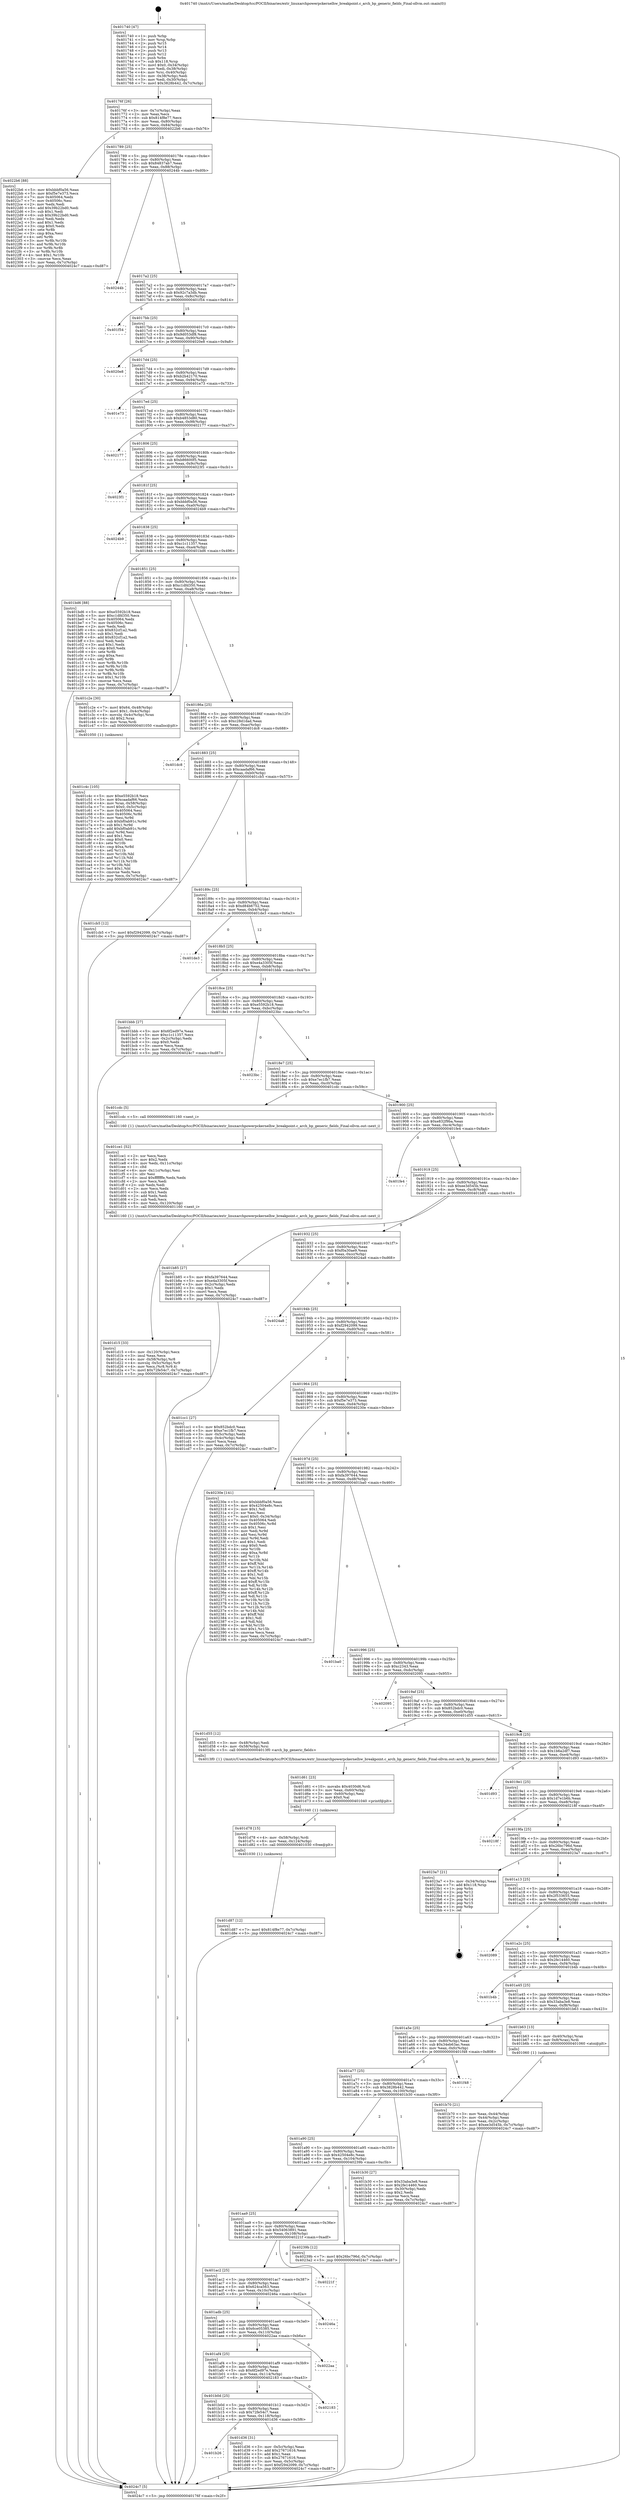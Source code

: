 digraph "0x401740" {
  label = "0x401740 (/mnt/c/Users/mathe/Desktop/tcc/POCII/binaries/extr_linuxarchpowerpckernelhw_breakpoint.c_arch_bp_generic_fields_Final-ollvm.out::main(0))"
  labelloc = "t"
  node[shape=record]

  Entry [label="",width=0.3,height=0.3,shape=circle,fillcolor=black,style=filled]
  "0x40176f" [label="{
     0x40176f [26]\l
     | [instrs]\l
     &nbsp;&nbsp;0x40176f \<+3\>: mov -0x7c(%rbp),%eax\l
     &nbsp;&nbsp;0x401772 \<+2\>: mov %eax,%ecx\l
     &nbsp;&nbsp;0x401774 \<+6\>: sub $0x814f8e77,%ecx\l
     &nbsp;&nbsp;0x40177a \<+3\>: mov %eax,-0x80(%rbp)\l
     &nbsp;&nbsp;0x40177d \<+6\>: mov %ecx,-0x84(%rbp)\l
     &nbsp;&nbsp;0x401783 \<+6\>: je 00000000004022b6 \<main+0xb76\>\l
  }"]
  "0x4022b6" [label="{
     0x4022b6 [88]\l
     | [instrs]\l
     &nbsp;&nbsp;0x4022b6 \<+5\>: mov $0xbbbf0a56,%eax\l
     &nbsp;&nbsp;0x4022bb \<+5\>: mov $0xf5e7e373,%ecx\l
     &nbsp;&nbsp;0x4022c0 \<+7\>: mov 0x405064,%edx\l
     &nbsp;&nbsp;0x4022c7 \<+7\>: mov 0x40506c,%esi\l
     &nbsp;&nbsp;0x4022ce \<+2\>: mov %edx,%edi\l
     &nbsp;&nbsp;0x4022d0 \<+6\>: add $0x39b22bd0,%edi\l
     &nbsp;&nbsp;0x4022d6 \<+3\>: sub $0x1,%edi\l
     &nbsp;&nbsp;0x4022d9 \<+6\>: sub $0x39b22bd0,%edi\l
     &nbsp;&nbsp;0x4022df \<+3\>: imul %edi,%edx\l
     &nbsp;&nbsp;0x4022e2 \<+3\>: and $0x1,%edx\l
     &nbsp;&nbsp;0x4022e5 \<+3\>: cmp $0x0,%edx\l
     &nbsp;&nbsp;0x4022e8 \<+4\>: sete %r8b\l
     &nbsp;&nbsp;0x4022ec \<+3\>: cmp $0xa,%esi\l
     &nbsp;&nbsp;0x4022ef \<+4\>: setl %r9b\l
     &nbsp;&nbsp;0x4022f3 \<+3\>: mov %r8b,%r10b\l
     &nbsp;&nbsp;0x4022f6 \<+3\>: and %r9b,%r10b\l
     &nbsp;&nbsp;0x4022f9 \<+3\>: xor %r9b,%r8b\l
     &nbsp;&nbsp;0x4022fc \<+3\>: or %r8b,%r10b\l
     &nbsp;&nbsp;0x4022ff \<+4\>: test $0x1,%r10b\l
     &nbsp;&nbsp;0x402303 \<+3\>: cmovne %ecx,%eax\l
     &nbsp;&nbsp;0x402306 \<+3\>: mov %eax,-0x7c(%rbp)\l
     &nbsp;&nbsp;0x402309 \<+5\>: jmp 00000000004024c7 \<main+0xd87\>\l
  }"]
  "0x401789" [label="{
     0x401789 [25]\l
     | [instrs]\l
     &nbsp;&nbsp;0x401789 \<+5\>: jmp 000000000040178e \<main+0x4e\>\l
     &nbsp;&nbsp;0x40178e \<+3\>: mov -0x80(%rbp),%eax\l
     &nbsp;&nbsp;0x401791 \<+5\>: sub $0x84837ab7,%eax\l
     &nbsp;&nbsp;0x401796 \<+6\>: mov %eax,-0x88(%rbp)\l
     &nbsp;&nbsp;0x40179c \<+6\>: je 000000000040244b \<main+0xd0b\>\l
  }"]
  Exit [label="",width=0.3,height=0.3,shape=circle,fillcolor=black,style=filled,peripheries=2]
  "0x40244b" [label="{
     0x40244b\l
  }", style=dashed]
  "0x4017a2" [label="{
     0x4017a2 [25]\l
     | [instrs]\l
     &nbsp;&nbsp;0x4017a2 \<+5\>: jmp 00000000004017a7 \<main+0x67\>\l
     &nbsp;&nbsp;0x4017a7 \<+3\>: mov -0x80(%rbp),%eax\l
     &nbsp;&nbsp;0x4017aa \<+5\>: sub $0x92c7a3db,%eax\l
     &nbsp;&nbsp;0x4017af \<+6\>: mov %eax,-0x8c(%rbp)\l
     &nbsp;&nbsp;0x4017b5 \<+6\>: je 0000000000401f54 \<main+0x814\>\l
  }"]
  "0x401d87" [label="{
     0x401d87 [12]\l
     | [instrs]\l
     &nbsp;&nbsp;0x401d87 \<+7\>: movl $0x814f8e77,-0x7c(%rbp)\l
     &nbsp;&nbsp;0x401d8e \<+5\>: jmp 00000000004024c7 \<main+0xd87\>\l
  }"]
  "0x401f54" [label="{
     0x401f54\l
  }", style=dashed]
  "0x4017bb" [label="{
     0x4017bb [25]\l
     | [instrs]\l
     &nbsp;&nbsp;0x4017bb \<+5\>: jmp 00000000004017c0 \<main+0x80\>\l
     &nbsp;&nbsp;0x4017c0 \<+3\>: mov -0x80(%rbp),%eax\l
     &nbsp;&nbsp;0x4017c3 \<+5\>: sub $0x9d053df8,%eax\l
     &nbsp;&nbsp;0x4017c8 \<+6\>: mov %eax,-0x90(%rbp)\l
     &nbsp;&nbsp;0x4017ce \<+6\>: je 00000000004020e8 \<main+0x9a8\>\l
  }"]
  "0x401d78" [label="{
     0x401d78 [15]\l
     | [instrs]\l
     &nbsp;&nbsp;0x401d78 \<+4\>: mov -0x58(%rbp),%rdi\l
     &nbsp;&nbsp;0x401d7c \<+6\>: mov %eax,-0x124(%rbp)\l
     &nbsp;&nbsp;0x401d82 \<+5\>: call 0000000000401030 \<free@plt\>\l
     | [calls]\l
     &nbsp;&nbsp;0x401030 \{1\} (unknown)\l
  }"]
  "0x4020e8" [label="{
     0x4020e8\l
  }", style=dashed]
  "0x4017d4" [label="{
     0x4017d4 [25]\l
     | [instrs]\l
     &nbsp;&nbsp;0x4017d4 \<+5\>: jmp 00000000004017d9 \<main+0x99\>\l
     &nbsp;&nbsp;0x4017d9 \<+3\>: mov -0x80(%rbp),%eax\l
     &nbsp;&nbsp;0x4017dc \<+5\>: sub $0xb2b42170,%eax\l
     &nbsp;&nbsp;0x4017e1 \<+6\>: mov %eax,-0x94(%rbp)\l
     &nbsp;&nbsp;0x4017e7 \<+6\>: je 0000000000401e73 \<main+0x733\>\l
  }"]
  "0x401d61" [label="{
     0x401d61 [23]\l
     | [instrs]\l
     &nbsp;&nbsp;0x401d61 \<+10\>: movabs $0x4030d6,%rdi\l
     &nbsp;&nbsp;0x401d6b \<+3\>: mov %eax,-0x60(%rbp)\l
     &nbsp;&nbsp;0x401d6e \<+3\>: mov -0x60(%rbp),%esi\l
     &nbsp;&nbsp;0x401d71 \<+2\>: mov $0x0,%al\l
     &nbsp;&nbsp;0x401d73 \<+5\>: call 0000000000401040 \<printf@plt\>\l
     | [calls]\l
     &nbsp;&nbsp;0x401040 \{1\} (unknown)\l
  }"]
  "0x401e73" [label="{
     0x401e73\l
  }", style=dashed]
  "0x4017ed" [label="{
     0x4017ed [25]\l
     | [instrs]\l
     &nbsp;&nbsp;0x4017ed \<+5\>: jmp 00000000004017f2 \<main+0xb2\>\l
     &nbsp;&nbsp;0x4017f2 \<+3\>: mov -0x80(%rbp),%eax\l
     &nbsp;&nbsp;0x4017f5 \<+5\>: sub $0xb4853d80,%eax\l
     &nbsp;&nbsp;0x4017fa \<+6\>: mov %eax,-0x98(%rbp)\l
     &nbsp;&nbsp;0x401800 \<+6\>: je 0000000000402177 \<main+0xa37\>\l
  }"]
  "0x401b26" [label="{
     0x401b26\l
  }", style=dashed]
  "0x402177" [label="{
     0x402177\l
  }", style=dashed]
  "0x401806" [label="{
     0x401806 [25]\l
     | [instrs]\l
     &nbsp;&nbsp;0x401806 \<+5\>: jmp 000000000040180b \<main+0xcb\>\l
     &nbsp;&nbsp;0x40180b \<+3\>: mov -0x80(%rbp),%eax\l
     &nbsp;&nbsp;0x40180e \<+5\>: sub $0xb86600f5,%eax\l
     &nbsp;&nbsp;0x401813 \<+6\>: mov %eax,-0x9c(%rbp)\l
     &nbsp;&nbsp;0x401819 \<+6\>: je 00000000004023f1 \<main+0xcb1\>\l
  }"]
  "0x401d36" [label="{
     0x401d36 [31]\l
     | [instrs]\l
     &nbsp;&nbsp;0x401d36 \<+3\>: mov -0x5c(%rbp),%eax\l
     &nbsp;&nbsp;0x401d39 \<+5\>: add $0x27671616,%eax\l
     &nbsp;&nbsp;0x401d3e \<+3\>: add $0x1,%eax\l
     &nbsp;&nbsp;0x401d41 \<+5\>: sub $0x27671616,%eax\l
     &nbsp;&nbsp;0x401d46 \<+3\>: mov %eax,-0x5c(%rbp)\l
     &nbsp;&nbsp;0x401d49 \<+7\>: movl $0xf2942099,-0x7c(%rbp)\l
     &nbsp;&nbsp;0x401d50 \<+5\>: jmp 00000000004024c7 \<main+0xd87\>\l
  }"]
  "0x4023f1" [label="{
     0x4023f1\l
  }", style=dashed]
  "0x40181f" [label="{
     0x40181f [25]\l
     | [instrs]\l
     &nbsp;&nbsp;0x40181f \<+5\>: jmp 0000000000401824 \<main+0xe4\>\l
     &nbsp;&nbsp;0x401824 \<+3\>: mov -0x80(%rbp),%eax\l
     &nbsp;&nbsp;0x401827 \<+5\>: sub $0xbbbf0a56,%eax\l
     &nbsp;&nbsp;0x40182c \<+6\>: mov %eax,-0xa0(%rbp)\l
     &nbsp;&nbsp;0x401832 \<+6\>: je 00000000004024b9 \<main+0xd79\>\l
  }"]
  "0x401b0d" [label="{
     0x401b0d [25]\l
     | [instrs]\l
     &nbsp;&nbsp;0x401b0d \<+5\>: jmp 0000000000401b12 \<main+0x3d2\>\l
     &nbsp;&nbsp;0x401b12 \<+3\>: mov -0x80(%rbp),%eax\l
     &nbsp;&nbsp;0x401b15 \<+5\>: sub $0x72fe54c7,%eax\l
     &nbsp;&nbsp;0x401b1a \<+6\>: mov %eax,-0x118(%rbp)\l
     &nbsp;&nbsp;0x401b20 \<+6\>: je 0000000000401d36 \<main+0x5f6\>\l
  }"]
  "0x4024b9" [label="{
     0x4024b9\l
  }", style=dashed]
  "0x401838" [label="{
     0x401838 [25]\l
     | [instrs]\l
     &nbsp;&nbsp;0x401838 \<+5\>: jmp 000000000040183d \<main+0xfd\>\l
     &nbsp;&nbsp;0x40183d \<+3\>: mov -0x80(%rbp),%eax\l
     &nbsp;&nbsp;0x401840 \<+5\>: sub $0xc1c11357,%eax\l
     &nbsp;&nbsp;0x401845 \<+6\>: mov %eax,-0xa4(%rbp)\l
     &nbsp;&nbsp;0x40184b \<+6\>: je 0000000000401bd6 \<main+0x496\>\l
  }"]
  "0x402183" [label="{
     0x402183\l
  }", style=dashed]
  "0x401bd6" [label="{
     0x401bd6 [88]\l
     | [instrs]\l
     &nbsp;&nbsp;0x401bd6 \<+5\>: mov $0xe5592b18,%eax\l
     &nbsp;&nbsp;0x401bdb \<+5\>: mov $0xc1dfd350,%ecx\l
     &nbsp;&nbsp;0x401be0 \<+7\>: mov 0x405064,%edx\l
     &nbsp;&nbsp;0x401be7 \<+7\>: mov 0x40506c,%esi\l
     &nbsp;&nbsp;0x401bee \<+2\>: mov %edx,%edi\l
     &nbsp;&nbsp;0x401bf0 \<+6\>: sub $0x832cf1a2,%edi\l
     &nbsp;&nbsp;0x401bf6 \<+3\>: sub $0x1,%edi\l
     &nbsp;&nbsp;0x401bf9 \<+6\>: add $0x832cf1a2,%edi\l
     &nbsp;&nbsp;0x401bff \<+3\>: imul %edi,%edx\l
     &nbsp;&nbsp;0x401c02 \<+3\>: and $0x1,%edx\l
     &nbsp;&nbsp;0x401c05 \<+3\>: cmp $0x0,%edx\l
     &nbsp;&nbsp;0x401c08 \<+4\>: sete %r8b\l
     &nbsp;&nbsp;0x401c0c \<+3\>: cmp $0xa,%esi\l
     &nbsp;&nbsp;0x401c0f \<+4\>: setl %r9b\l
     &nbsp;&nbsp;0x401c13 \<+3\>: mov %r8b,%r10b\l
     &nbsp;&nbsp;0x401c16 \<+3\>: and %r9b,%r10b\l
     &nbsp;&nbsp;0x401c19 \<+3\>: xor %r9b,%r8b\l
     &nbsp;&nbsp;0x401c1c \<+3\>: or %r8b,%r10b\l
     &nbsp;&nbsp;0x401c1f \<+4\>: test $0x1,%r10b\l
     &nbsp;&nbsp;0x401c23 \<+3\>: cmovne %ecx,%eax\l
     &nbsp;&nbsp;0x401c26 \<+3\>: mov %eax,-0x7c(%rbp)\l
     &nbsp;&nbsp;0x401c29 \<+5\>: jmp 00000000004024c7 \<main+0xd87\>\l
  }"]
  "0x401851" [label="{
     0x401851 [25]\l
     | [instrs]\l
     &nbsp;&nbsp;0x401851 \<+5\>: jmp 0000000000401856 \<main+0x116\>\l
     &nbsp;&nbsp;0x401856 \<+3\>: mov -0x80(%rbp),%eax\l
     &nbsp;&nbsp;0x401859 \<+5\>: sub $0xc1dfd350,%eax\l
     &nbsp;&nbsp;0x40185e \<+6\>: mov %eax,-0xa8(%rbp)\l
     &nbsp;&nbsp;0x401864 \<+6\>: je 0000000000401c2e \<main+0x4ee\>\l
  }"]
  "0x401af4" [label="{
     0x401af4 [25]\l
     | [instrs]\l
     &nbsp;&nbsp;0x401af4 \<+5\>: jmp 0000000000401af9 \<main+0x3b9\>\l
     &nbsp;&nbsp;0x401af9 \<+3\>: mov -0x80(%rbp),%eax\l
     &nbsp;&nbsp;0x401afc \<+5\>: sub $0x6f2ed97e,%eax\l
     &nbsp;&nbsp;0x401b01 \<+6\>: mov %eax,-0x114(%rbp)\l
     &nbsp;&nbsp;0x401b07 \<+6\>: je 0000000000402183 \<main+0xa43\>\l
  }"]
  "0x401c2e" [label="{
     0x401c2e [30]\l
     | [instrs]\l
     &nbsp;&nbsp;0x401c2e \<+7\>: movl $0x64,-0x48(%rbp)\l
     &nbsp;&nbsp;0x401c35 \<+7\>: movl $0x1,-0x4c(%rbp)\l
     &nbsp;&nbsp;0x401c3c \<+4\>: movslq -0x4c(%rbp),%rax\l
     &nbsp;&nbsp;0x401c40 \<+4\>: shl $0x2,%rax\l
     &nbsp;&nbsp;0x401c44 \<+3\>: mov %rax,%rdi\l
     &nbsp;&nbsp;0x401c47 \<+5\>: call 0000000000401050 \<malloc@plt\>\l
     | [calls]\l
     &nbsp;&nbsp;0x401050 \{1\} (unknown)\l
  }"]
  "0x40186a" [label="{
     0x40186a [25]\l
     | [instrs]\l
     &nbsp;&nbsp;0x40186a \<+5\>: jmp 000000000040186f \<main+0x12f\>\l
     &nbsp;&nbsp;0x40186f \<+3\>: mov -0x80(%rbp),%eax\l
     &nbsp;&nbsp;0x401872 \<+5\>: sub $0xc28d1dad,%eax\l
     &nbsp;&nbsp;0x401877 \<+6\>: mov %eax,-0xac(%rbp)\l
     &nbsp;&nbsp;0x40187d \<+6\>: je 0000000000401dc8 \<main+0x688\>\l
  }"]
  "0x4022aa" [label="{
     0x4022aa\l
  }", style=dashed]
  "0x401dc8" [label="{
     0x401dc8\l
  }", style=dashed]
  "0x401883" [label="{
     0x401883 [25]\l
     | [instrs]\l
     &nbsp;&nbsp;0x401883 \<+5\>: jmp 0000000000401888 \<main+0x148\>\l
     &nbsp;&nbsp;0x401888 \<+3\>: mov -0x80(%rbp),%eax\l
     &nbsp;&nbsp;0x40188b \<+5\>: sub $0xcaadaf66,%eax\l
     &nbsp;&nbsp;0x401890 \<+6\>: mov %eax,-0xb0(%rbp)\l
     &nbsp;&nbsp;0x401896 \<+6\>: je 0000000000401cb5 \<main+0x575\>\l
  }"]
  "0x401adb" [label="{
     0x401adb [25]\l
     | [instrs]\l
     &nbsp;&nbsp;0x401adb \<+5\>: jmp 0000000000401ae0 \<main+0x3a0\>\l
     &nbsp;&nbsp;0x401ae0 \<+3\>: mov -0x80(%rbp),%eax\l
     &nbsp;&nbsp;0x401ae3 \<+5\>: sub $0x6ce05385,%eax\l
     &nbsp;&nbsp;0x401ae8 \<+6\>: mov %eax,-0x110(%rbp)\l
     &nbsp;&nbsp;0x401aee \<+6\>: je 00000000004022aa \<main+0xb6a\>\l
  }"]
  "0x401cb5" [label="{
     0x401cb5 [12]\l
     | [instrs]\l
     &nbsp;&nbsp;0x401cb5 \<+7\>: movl $0xf2942099,-0x7c(%rbp)\l
     &nbsp;&nbsp;0x401cbc \<+5\>: jmp 00000000004024c7 \<main+0xd87\>\l
  }"]
  "0x40189c" [label="{
     0x40189c [25]\l
     | [instrs]\l
     &nbsp;&nbsp;0x40189c \<+5\>: jmp 00000000004018a1 \<main+0x161\>\l
     &nbsp;&nbsp;0x4018a1 \<+3\>: mov -0x80(%rbp),%eax\l
     &nbsp;&nbsp;0x4018a4 \<+5\>: sub $0xd84b6752,%eax\l
     &nbsp;&nbsp;0x4018a9 \<+6\>: mov %eax,-0xb4(%rbp)\l
     &nbsp;&nbsp;0x4018af \<+6\>: je 0000000000401de3 \<main+0x6a3\>\l
  }"]
  "0x40246a" [label="{
     0x40246a\l
  }", style=dashed]
  "0x401de3" [label="{
     0x401de3\l
  }", style=dashed]
  "0x4018b5" [label="{
     0x4018b5 [25]\l
     | [instrs]\l
     &nbsp;&nbsp;0x4018b5 \<+5\>: jmp 00000000004018ba \<main+0x17a\>\l
     &nbsp;&nbsp;0x4018ba \<+3\>: mov -0x80(%rbp),%eax\l
     &nbsp;&nbsp;0x4018bd \<+5\>: sub $0xe4a3305f,%eax\l
     &nbsp;&nbsp;0x4018c2 \<+6\>: mov %eax,-0xb8(%rbp)\l
     &nbsp;&nbsp;0x4018c8 \<+6\>: je 0000000000401bbb \<main+0x47b\>\l
  }"]
  "0x401ac2" [label="{
     0x401ac2 [25]\l
     | [instrs]\l
     &nbsp;&nbsp;0x401ac2 \<+5\>: jmp 0000000000401ac7 \<main+0x387\>\l
     &nbsp;&nbsp;0x401ac7 \<+3\>: mov -0x80(%rbp),%eax\l
     &nbsp;&nbsp;0x401aca \<+5\>: sub $0x624ca563,%eax\l
     &nbsp;&nbsp;0x401acf \<+6\>: mov %eax,-0x10c(%rbp)\l
     &nbsp;&nbsp;0x401ad5 \<+6\>: je 000000000040246a \<main+0xd2a\>\l
  }"]
  "0x401bbb" [label="{
     0x401bbb [27]\l
     | [instrs]\l
     &nbsp;&nbsp;0x401bbb \<+5\>: mov $0x6f2ed97e,%eax\l
     &nbsp;&nbsp;0x401bc0 \<+5\>: mov $0xc1c11357,%ecx\l
     &nbsp;&nbsp;0x401bc5 \<+3\>: mov -0x2c(%rbp),%edx\l
     &nbsp;&nbsp;0x401bc8 \<+3\>: cmp $0x0,%edx\l
     &nbsp;&nbsp;0x401bcb \<+3\>: cmove %ecx,%eax\l
     &nbsp;&nbsp;0x401bce \<+3\>: mov %eax,-0x7c(%rbp)\l
     &nbsp;&nbsp;0x401bd1 \<+5\>: jmp 00000000004024c7 \<main+0xd87\>\l
  }"]
  "0x4018ce" [label="{
     0x4018ce [25]\l
     | [instrs]\l
     &nbsp;&nbsp;0x4018ce \<+5\>: jmp 00000000004018d3 \<main+0x193\>\l
     &nbsp;&nbsp;0x4018d3 \<+3\>: mov -0x80(%rbp),%eax\l
     &nbsp;&nbsp;0x4018d6 \<+5\>: sub $0xe5592b18,%eax\l
     &nbsp;&nbsp;0x4018db \<+6\>: mov %eax,-0xbc(%rbp)\l
     &nbsp;&nbsp;0x4018e1 \<+6\>: je 00000000004023bc \<main+0xc7c\>\l
  }"]
  "0x40221f" [label="{
     0x40221f\l
  }", style=dashed]
  "0x4023bc" [label="{
     0x4023bc\l
  }", style=dashed]
  "0x4018e7" [label="{
     0x4018e7 [25]\l
     | [instrs]\l
     &nbsp;&nbsp;0x4018e7 \<+5\>: jmp 00000000004018ec \<main+0x1ac\>\l
     &nbsp;&nbsp;0x4018ec \<+3\>: mov -0x80(%rbp),%eax\l
     &nbsp;&nbsp;0x4018ef \<+5\>: sub $0xe7ec1fb7,%eax\l
     &nbsp;&nbsp;0x4018f4 \<+6\>: mov %eax,-0xc0(%rbp)\l
     &nbsp;&nbsp;0x4018fa \<+6\>: je 0000000000401cdc \<main+0x59c\>\l
  }"]
  "0x401aa9" [label="{
     0x401aa9 [25]\l
     | [instrs]\l
     &nbsp;&nbsp;0x401aa9 \<+5\>: jmp 0000000000401aae \<main+0x36e\>\l
     &nbsp;&nbsp;0x401aae \<+3\>: mov -0x80(%rbp),%eax\l
     &nbsp;&nbsp;0x401ab1 \<+5\>: sub $0x54063891,%eax\l
     &nbsp;&nbsp;0x401ab6 \<+6\>: mov %eax,-0x108(%rbp)\l
     &nbsp;&nbsp;0x401abc \<+6\>: je 000000000040221f \<main+0xadf\>\l
  }"]
  "0x401cdc" [label="{
     0x401cdc [5]\l
     | [instrs]\l
     &nbsp;&nbsp;0x401cdc \<+5\>: call 0000000000401160 \<next_i\>\l
     | [calls]\l
     &nbsp;&nbsp;0x401160 \{1\} (/mnt/c/Users/mathe/Desktop/tcc/POCII/binaries/extr_linuxarchpowerpckernelhw_breakpoint.c_arch_bp_generic_fields_Final-ollvm.out::next_i)\l
  }"]
  "0x401900" [label="{
     0x401900 [25]\l
     | [instrs]\l
     &nbsp;&nbsp;0x401900 \<+5\>: jmp 0000000000401905 \<main+0x1c5\>\l
     &nbsp;&nbsp;0x401905 \<+3\>: mov -0x80(%rbp),%eax\l
     &nbsp;&nbsp;0x401908 \<+5\>: sub $0xe832f9ba,%eax\l
     &nbsp;&nbsp;0x40190d \<+6\>: mov %eax,-0xc4(%rbp)\l
     &nbsp;&nbsp;0x401913 \<+6\>: je 0000000000401fe4 \<main+0x8a4\>\l
  }"]
  "0x40239b" [label="{
     0x40239b [12]\l
     | [instrs]\l
     &nbsp;&nbsp;0x40239b \<+7\>: movl $0x26bc796d,-0x7c(%rbp)\l
     &nbsp;&nbsp;0x4023a2 \<+5\>: jmp 00000000004024c7 \<main+0xd87\>\l
  }"]
  "0x401fe4" [label="{
     0x401fe4\l
  }", style=dashed]
  "0x401919" [label="{
     0x401919 [25]\l
     | [instrs]\l
     &nbsp;&nbsp;0x401919 \<+5\>: jmp 000000000040191e \<main+0x1de\>\l
     &nbsp;&nbsp;0x40191e \<+3\>: mov -0x80(%rbp),%eax\l
     &nbsp;&nbsp;0x401921 \<+5\>: sub $0xee3d545b,%eax\l
     &nbsp;&nbsp;0x401926 \<+6\>: mov %eax,-0xc8(%rbp)\l
     &nbsp;&nbsp;0x40192c \<+6\>: je 0000000000401b85 \<main+0x445\>\l
  }"]
  "0x401d15" [label="{
     0x401d15 [33]\l
     | [instrs]\l
     &nbsp;&nbsp;0x401d15 \<+6\>: mov -0x120(%rbp),%ecx\l
     &nbsp;&nbsp;0x401d1b \<+3\>: imul %eax,%ecx\l
     &nbsp;&nbsp;0x401d1e \<+4\>: mov -0x58(%rbp),%r8\l
     &nbsp;&nbsp;0x401d22 \<+4\>: movslq -0x5c(%rbp),%r9\l
     &nbsp;&nbsp;0x401d26 \<+4\>: mov %ecx,(%r8,%r9,4)\l
     &nbsp;&nbsp;0x401d2a \<+7\>: movl $0x72fe54c7,-0x7c(%rbp)\l
     &nbsp;&nbsp;0x401d31 \<+5\>: jmp 00000000004024c7 \<main+0xd87\>\l
  }"]
  "0x401b85" [label="{
     0x401b85 [27]\l
     | [instrs]\l
     &nbsp;&nbsp;0x401b85 \<+5\>: mov $0xfa397644,%eax\l
     &nbsp;&nbsp;0x401b8a \<+5\>: mov $0xe4a3305f,%ecx\l
     &nbsp;&nbsp;0x401b8f \<+3\>: mov -0x2c(%rbp),%edx\l
     &nbsp;&nbsp;0x401b92 \<+3\>: cmp $0x1,%edx\l
     &nbsp;&nbsp;0x401b95 \<+3\>: cmovl %ecx,%eax\l
     &nbsp;&nbsp;0x401b98 \<+3\>: mov %eax,-0x7c(%rbp)\l
     &nbsp;&nbsp;0x401b9b \<+5\>: jmp 00000000004024c7 \<main+0xd87\>\l
  }"]
  "0x401932" [label="{
     0x401932 [25]\l
     | [instrs]\l
     &nbsp;&nbsp;0x401932 \<+5\>: jmp 0000000000401937 \<main+0x1f7\>\l
     &nbsp;&nbsp;0x401937 \<+3\>: mov -0x80(%rbp),%eax\l
     &nbsp;&nbsp;0x40193a \<+5\>: sub $0xf0a30ae9,%eax\l
     &nbsp;&nbsp;0x40193f \<+6\>: mov %eax,-0xcc(%rbp)\l
     &nbsp;&nbsp;0x401945 \<+6\>: je 00000000004024a8 \<main+0xd68\>\l
  }"]
  "0x401ce1" [label="{
     0x401ce1 [52]\l
     | [instrs]\l
     &nbsp;&nbsp;0x401ce1 \<+2\>: xor %ecx,%ecx\l
     &nbsp;&nbsp;0x401ce3 \<+5\>: mov $0x2,%edx\l
     &nbsp;&nbsp;0x401ce8 \<+6\>: mov %edx,-0x11c(%rbp)\l
     &nbsp;&nbsp;0x401cee \<+1\>: cltd\l
     &nbsp;&nbsp;0x401cef \<+6\>: mov -0x11c(%rbp),%esi\l
     &nbsp;&nbsp;0x401cf5 \<+2\>: idiv %esi\l
     &nbsp;&nbsp;0x401cf7 \<+6\>: imul $0xfffffffe,%edx,%edx\l
     &nbsp;&nbsp;0x401cfd \<+2\>: mov %ecx,%edi\l
     &nbsp;&nbsp;0x401cff \<+2\>: sub %edx,%edi\l
     &nbsp;&nbsp;0x401d01 \<+2\>: mov %ecx,%edx\l
     &nbsp;&nbsp;0x401d03 \<+3\>: sub $0x1,%edx\l
     &nbsp;&nbsp;0x401d06 \<+2\>: add %edx,%edi\l
     &nbsp;&nbsp;0x401d08 \<+2\>: sub %edi,%ecx\l
     &nbsp;&nbsp;0x401d0a \<+6\>: mov %ecx,-0x120(%rbp)\l
     &nbsp;&nbsp;0x401d10 \<+5\>: call 0000000000401160 \<next_i\>\l
     | [calls]\l
     &nbsp;&nbsp;0x401160 \{1\} (/mnt/c/Users/mathe/Desktop/tcc/POCII/binaries/extr_linuxarchpowerpckernelhw_breakpoint.c_arch_bp_generic_fields_Final-ollvm.out::next_i)\l
  }"]
  "0x4024a8" [label="{
     0x4024a8\l
  }", style=dashed]
  "0x40194b" [label="{
     0x40194b [25]\l
     | [instrs]\l
     &nbsp;&nbsp;0x40194b \<+5\>: jmp 0000000000401950 \<main+0x210\>\l
     &nbsp;&nbsp;0x401950 \<+3\>: mov -0x80(%rbp),%eax\l
     &nbsp;&nbsp;0x401953 \<+5\>: sub $0xf2942099,%eax\l
     &nbsp;&nbsp;0x401958 \<+6\>: mov %eax,-0xd0(%rbp)\l
     &nbsp;&nbsp;0x40195e \<+6\>: je 0000000000401cc1 \<main+0x581\>\l
  }"]
  "0x401c4c" [label="{
     0x401c4c [105]\l
     | [instrs]\l
     &nbsp;&nbsp;0x401c4c \<+5\>: mov $0xe5592b18,%ecx\l
     &nbsp;&nbsp;0x401c51 \<+5\>: mov $0xcaadaf66,%edx\l
     &nbsp;&nbsp;0x401c56 \<+4\>: mov %rax,-0x58(%rbp)\l
     &nbsp;&nbsp;0x401c5a \<+7\>: movl $0x0,-0x5c(%rbp)\l
     &nbsp;&nbsp;0x401c61 \<+7\>: mov 0x405064,%esi\l
     &nbsp;&nbsp;0x401c68 \<+8\>: mov 0x40506c,%r8d\l
     &nbsp;&nbsp;0x401c70 \<+3\>: mov %esi,%r9d\l
     &nbsp;&nbsp;0x401c73 \<+7\>: sub $0xbf0ab91c,%r9d\l
     &nbsp;&nbsp;0x401c7a \<+4\>: sub $0x1,%r9d\l
     &nbsp;&nbsp;0x401c7e \<+7\>: add $0xbf0ab91c,%r9d\l
     &nbsp;&nbsp;0x401c85 \<+4\>: imul %r9d,%esi\l
     &nbsp;&nbsp;0x401c89 \<+3\>: and $0x1,%esi\l
     &nbsp;&nbsp;0x401c8c \<+3\>: cmp $0x0,%esi\l
     &nbsp;&nbsp;0x401c8f \<+4\>: sete %r10b\l
     &nbsp;&nbsp;0x401c93 \<+4\>: cmp $0xa,%r8d\l
     &nbsp;&nbsp;0x401c97 \<+4\>: setl %r11b\l
     &nbsp;&nbsp;0x401c9b \<+3\>: mov %r10b,%bl\l
     &nbsp;&nbsp;0x401c9e \<+3\>: and %r11b,%bl\l
     &nbsp;&nbsp;0x401ca1 \<+3\>: xor %r11b,%r10b\l
     &nbsp;&nbsp;0x401ca4 \<+3\>: or %r10b,%bl\l
     &nbsp;&nbsp;0x401ca7 \<+3\>: test $0x1,%bl\l
     &nbsp;&nbsp;0x401caa \<+3\>: cmovne %edx,%ecx\l
     &nbsp;&nbsp;0x401cad \<+3\>: mov %ecx,-0x7c(%rbp)\l
     &nbsp;&nbsp;0x401cb0 \<+5\>: jmp 00000000004024c7 \<main+0xd87\>\l
  }"]
  "0x401cc1" [label="{
     0x401cc1 [27]\l
     | [instrs]\l
     &nbsp;&nbsp;0x401cc1 \<+5\>: mov $0x852bdc0,%eax\l
     &nbsp;&nbsp;0x401cc6 \<+5\>: mov $0xe7ec1fb7,%ecx\l
     &nbsp;&nbsp;0x401ccb \<+3\>: mov -0x5c(%rbp),%edx\l
     &nbsp;&nbsp;0x401cce \<+3\>: cmp -0x4c(%rbp),%edx\l
     &nbsp;&nbsp;0x401cd1 \<+3\>: cmovl %ecx,%eax\l
     &nbsp;&nbsp;0x401cd4 \<+3\>: mov %eax,-0x7c(%rbp)\l
     &nbsp;&nbsp;0x401cd7 \<+5\>: jmp 00000000004024c7 \<main+0xd87\>\l
  }"]
  "0x401964" [label="{
     0x401964 [25]\l
     | [instrs]\l
     &nbsp;&nbsp;0x401964 \<+5\>: jmp 0000000000401969 \<main+0x229\>\l
     &nbsp;&nbsp;0x401969 \<+3\>: mov -0x80(%rbp),%eax\l
     &nbsp;&nbsp;0x40196c \<+5\>: sub $0xf5e7e373,%eax\l
     &nbsp;&nbsp;0x401971 \<+6\>: mov %eax,-0xd4(%rbp)\l
     &nbsp;&nbsp;0x401977 \<+6\>: je 000000000040230e \<main+0xbce\>\l
  }"]
  "0x401b70" [label="{
     0x401b70 [21]\l
     | [instrs]\l
     &nbsp;&nbsp;0x401b70 \<+3\>: mov %eax,-0x44(%rbp)\l
     &nbsp;&nbsp;0x401b73 \<+3\>: mov -0x44(%rbp),%eax\l
     &nbsp;&nbsp;0x401b76 \<+3\>: mov %eax,-0x2c(%rbp)\l
     &nbsp;&nbsp;0x401b79 \<+7\>: movl $0xee3d545b,-0x7c(%rbp)\l
     &nbsp;&nbsp;0x401b80 \<+5\>: jmp 00000000004024c7 \<main+0xd87\>\l
  }"]
  "0x40230e" [label="{
     0x40230e [141]\l
     | [instrs]\l
     &nbsp;&nbsp;0x40230e \<+5\>: mov $0xbbbf0a56,%eax\l
     &nbsp;&nbsp;0x402313 \<+5\>: mov $0x42504e8c,%ecx\l
     &nbsp;&nbsp;0x402318 \<+2\>: mov $0x1,%dl\l
     &nbsp;&nbsp;0x40231a \<+2\>: xor %esi,%esi\l
     &nbsp;&nbsp;0x40231c \<+7\>: movl $0x0,-0x34(%rbp)\l
     &nbsp;&nbsp;0x402323 \<+7\>: mov 0x405064,%edi\l
     &nbsp;&nbsp;0x40232a \<+8\>: mov 0x40506c,%r8d\l
     &nbsp;&nbsp;0x402332 \<+3\>: sub $0x1,%esi\l
     &nbsp;&nbsp;0x402335 \<+3\>: mov %edi,%r9d\l
     &nbsp;&nbsp;0x402338 \<+3\>: add %esi,%r9d\l
     &nbsp;&nbsp;0x40233b \<+4\>: imul %r9d,%edi\l
     &nbsp;&nbsp;0x40233f \<+3\>: and $0x1,%edi\l
     &nbsp;&nbsp;0x402342 \<+3\>: cmp $0x0,%edi\l
     &nbsp;&nbsp;0x402345 \<+4\>: sete %r10b\l
     &nbsp;&nbsp;0x402349 \<+4\>: cmp $0xa,%r8d\l
     &nbsp;&nbsp;0x40234d \<+4\>: setl %r11b\l
     &nbsp;&nbsp;0x402351 \<+3\>: mov %r10b,%bl\l
     &nbsp;&nbsp;0x402354 \<+3\>: xor $0xff,%bl\l
     &nbsp;&nbsp;0x402357 \<+3\>: mov %r11b,%r14b\l
     &nbsp;&nbsp;0x40235a \<+4\>: xor $0xff,%r14b\l
     &nbsp;&nbsp;0x40235e \<+3\>: xor $0x1,%dl\l
     &nbsp;&nbsp;0x402361 \<+3\>: mov %bl,%r15b\l
     &nbsp;&nbsp;0x402364 \<+4\>: and $0xff,%r15b\l
     &nbsp;&nbsp;0x402368 \<+3\>: and %dl,%r10b\l
     &nbsp;&nbsp;0x40236b \<+3\>: mov %r14b,%r12b\l
     &nbsp;&nbsp;0x40236e \<+4\>: and $0xff,%r12b\l
     &nbsp;&nbsp;0x402372 \<+3\>: and %dl,%r11b\l
     &nbsp;&nbsp;0x402375 \<+3\>: or %r10b,%r15b\l
     &nbsp;&nbsp;0x402378 \<+3\>: or %r11b,%r12b\l
     &nbsp;&nbsp;0x40237b \<+3\>: xor %r12b,%r15b\l
     &nbsp;&nbsp;0x40237e \<+3\>: or %r14b,%bl\l
     &nbsp;&nbsp;0x402381 \<+3\>: xor $0xff,%bl\l
     &nbsp;&nbsp;0x402384 \<+3\>: or $0x1,%dl\l
     &nbsp;&nbsp;0x402387 \<+2\>: and %dl,%bl\l
     &nbsp;&nbsp;0x402389 \<+3\>: or %bl,%r15b\l
     &nbsp;&nbsp;0x40238c \<+4\>: test $0x1,%r15b\l
     &nbsp;&nbsp;0x402390 \<+3\>: cmovne %ecx,%eax\l
     &nbsp;&nbsp;0x402393 \<+3\>: mov %eax,-0x7c(%rbp)\l
     &nbsp;&nbsp;0x402396 \<+5\>: jmp 00000000004024c7 \<main+0xd87\>\l
  }"]
  "0x40197d" [label="{
     0x40197d [25]\l
     | [instrs]\l
     &nbsp;&nbsp;0x40197d \<+5\>: jmp 0000000000401982 \<main+0x242\>\l
     &nbsp;&nbsp;0x401982 \<+3\>: mov -0x80(%rbp),%eax\l
     &nbsp;&nbsp;0x401985 \<+5\>: sub $0xfa397644,%eax\l
     &nbsp;&nbsp;0x40198a \<+6\>: mov %eax,-0xd8(%rbp)\l
     &nbsp;&nbsp;0x401990 \<+6\>: je 0000000000401ba0 \<main+0x460\>\l
  }"]
  "0x401740" [label="{
     0x401740 [47]\l
     | [instrs]\l
     &nbsp;&nbsp;0x401740 \<+1\>: push %rbp\l
     &nbsp;&nbsp;0x401741 \<+3\>: mov %rsp,%rbp\l
     &nbsp;&nbsp;0x401744 \<+2\>: push %r15\l
     &nbsp;&nbsp;0x401746 \<+2\>: push %r14\l
     &nbsp;&nbsp;0x401748 \<+2\>: push %r13\l
     &nbsp;&nbsp;0x40174a \<+2\>: push %r12\l
     &nbsp;&nbsp;0x40174c \<+1\>: push %rbx\l
     &nbsp;&nbsp;0x40174d \<+7\>: sub $0x118,%rsp\l
     &nbsp;&nbsp;0x401754 \<+7\>: movl $0x0,-0x34(%rbp)\l
     &nbsp;&nbsp;0x40175b \<+3\>: mov %edi,-0x38(%rbp)\l
     &nbsp;&nbsp;0x40175e \<+4\>: mov %rsi,-0x40(%rbp)\l
     &nbsp;&nbsp;0x401762 \<+3\>: mov -0x38(%rbp),%edi\l
     &nbsp;&nbsp;0x401765 \<+3\>: mov %edi,-0x30(%rbp)\l
     &nbsp;&nbsp;0x401768 \<+7\>: movl $0x3828b442,-0x7c(%rbp)\l
  }"]
  "0x401ba0" [label="{
     0x401ba0\l
  }", style=dashed]
  "0x401996" [label="{
     0x401996 [25]\l
     | [instrs]\l
     &nbsp;&nbsp;0x401996 \<+5\>: jmp 000000000040199b \<main+0x25b\>\l
     &nbsp;&nbsp;0x40199b \<+3\>: mov -0x80(%rbp),%eax\l
     &nbsp;&nbsp;0x40199e \<+5\>: sub $0xc2343,%eax\l
     &nbsp;&nbsp;0x4019a3 \<+6\>: mov %eax,-0xdc(%rbp)\l
     &nbsp;&nbsp;0x4019a9 \<+6\>: je 0000000000402095 \<main+0x955\>\l
  }"]
  "0x4024c7" [label="{
     0x4024c7 [5]\l
     | [instrs]\l
     &nbsp;&nbsp;0x4024c7 \<+5\>: jmp 000000000040176f \<main+0x2f\>\l
  }"]
  "0x402095" [label="{
     0x402095\l
  }", style=dashed]
  "0x4019af" [label="{
     0x4019af [25]\l
     | [instrs]\l
     &nbsp;&nbsp;0x4019af \<+5\>: jmp 00000000004019b4 \<main+0x274\>\l
     &nbsp;&nbsp;0x4019b4 \<+3\>: mov -0x80(%rbp),%eax\l
     &nbsp;&nbsp;0x4019b7 \<+5\>: sub $0x852bdc0,%eax\l
     &nbsp;&nbsp;0x4019bc \<+6\>: mov %eax,-0xe0(%rbp)\l
     &nbsp;&nbsp;0x4019c2 \<+6\>: je 0000000000401d55 \<main+0x615\>\l
  }"]
  "0x401a90" [label="{
     0x401a90 [25]\l
     | [instrs]\l
     &nbsp;&nbsp;0x401a90 \<+5\>: jmp 0000000000401a95 \<main+0x355\>\l
     &nbsp;&nbsp;0x401a95 \<+3\>: mov -0x80(%rbp),%eax\l
     &nbsp;&nbsp;0x401a98 \<+5\>: sub $0x42504e8c,%eax\l
     &nbsp;&nbsp;0x401a9d \<+6\>: mov %eax,-0x104(%rbp)\l
     &nbsp;&nbsp;0x401aa3 \<+6\>: je 000000000040239b \<main+0xc5b\>\l
  }"]
  "0x401d55" [label="{
     0x401d55 [12]\l
     | [instrs]\l
     &nbsp;&nbsp;0x401d55 \<+3\>: mov -0x48(%rbp),%edi\l
     &nbsp;&nbsp;0x401d58 \<+4\>: mov -0x58(%rbp),%rsi\l
     &nbsp;&nbsp;0x401d5c \<+5\>: call 00000000004013f0 \<arch_bp_generic_fields\>\l
     | [calls]\l
     &nbsp;&nbsp;0x4013f0 \{1\} (/mnt/c/Users/mathe/Desktop/tcc/POCII/binaries/extr_linuxarchpowerpckernelhw_breakpoint.c_arch_bp_generic_fields_Final-ollvm.out::arch_bp_generic_fields)\l
  }"]
  "0x4019c8" [label="{
     0x4019c8 [25]\l
     | [instrs]\l
     &nbsp;&nbsp;0x4019c8 \<+5\>: jmp 00000000004019cd \<main+0x28d\>\l
     &nbsp;&nbsp;0x4019cd \<+3\>: mov -0x80(%rbp),%eax\l
     &nbsp;&nbsp;0x4019d0 \<+5\>: sub $0x1b6a2df7,%eax\l
     &nbsp;&nbsp;0x4019d5 \<+6\>: mov %eax,-0xe4(%rbp)\l
     &nbsp;&nbsp;0x4019db \<+6\>: je 0000000000401d93 \<main+0x653\>\l
  }"]
  "0x401b30" [label="{
     0x401b30 [27]\l
     | [instrs]\l
     &nbsp;&nbsp;0x401b30 \<+5\>: mov $0x33aba3e8,%eax\l
     &nbsp;&nbsp;0x401b35 \<+5\>: mov $0x2fe14460,%ecx\l
     &nbsp;&nbsp;0x401b3a \<+3\>: mov -0x30(%rbp),%edx\l
     &nbsp;&nbsp;0x401b3d \<+3\>: cmp $0x2,%edx\l
     &nbsp;&nbsp;0x401b40 \<+3\>: cmovne %ecx,%eax\l
     &nbsp;&nbsp;0x401b43 \<+3\>: mov %eax,-0x7c(%rbp)\l
     &nbsp;&nbsp;0x401b46 \<+5\>: jmp 00000000004024c7 \<main+0xd87\>\l
  }"]
  "0x401d93" [label="{
     0x401d93\l
  }", style=dashed]
  "0x4019e1" [label="{
     0x4019e1 [25]\l
     | [instrs]\l
     &nbsp;&nbsp;0x4019e1 \<+5\>: jmp 00000000004019e6 \<main+0x2a6\>\l
     &nbsp;&nbsp;0x4019e6 \<+3\>: mov -0x80(%rbp),%eax\l
     &nbsp;&nbsp;0x4019e9 \<+5\>: sub $0x1d7e1b6b,%eax\l
     &nbsp;&nbsp;0x4019ee \<+6\>: mov %eax,-0xe8(%rbp)\l
     &nbsp;&nbsp;0x4019f4 \<+6\>: je 000000000040218f \<main+0xa4f\>\l
  }"]
  "0x401a77" [label="{
     0x401a77 [25]\l
     | [instrs]\l
     &nbsp;&nbsp;0x401a77 \<+5\>: jmp 0000000000401a7c \<main+0x33c\>\l
     &nbsp;&nbsp;0x401a7c \<+3\>: mov -0x80(%rbp),%eax\l
     &nbsp;&nbsp;0x401a7f \<+5\>: sub $0x3828b442,%eax\l
     &nbsp;&nbsp;0x401a84 \<+6\>: mov %eax,-0x100(%rbp)\l
     &nbsp;&nbsp;0x401a8a \<+6\>: je 0000000000401b30 \<main+0x3f0\>\l
  }"]
  "0x40218f" [label="{
     0x40218f\l
  }", style=dashed]
  "0x4019fa" [label="{
     0x4019fa [25]\l
     | [instrs]\l
     &nbsp;&nbsp;0x4019fa \<+5\>: jmp 00000000004019ff \<main+0x2bf\>\l
     &nbsp;&nbsp;0x4019ff \<+3\>: mov -0x80(%rbp),%eax\l
     &nbsp;&nbsp;0x401a02 \<+5\>: sub $0x26bc796d,%eax\l
     &nbsp;&nbsp;0x401a07 \<+6\>: mov %eax,-0xec(%rbp)\l
     &nbsp;&nbsp;0x401a0d \<+6\>: je 00000000004023a7 \<main+0xc67\>\l
  }"]
  "0x401f48" [label="{
     0x401f48\l
  }", style=dashed]
  "0x4023a7" [label="{
     0x4023a7 [21]\l
     | [instrs]\l
     &nbsp;&nbsp;0x4023a7 \<+3\>: mov -0x34(%rbp),%eax\l
     &nbsp;&nbsp;0x4023aa \<+7\>: add $0x118,%rsp\l
     &nbsp;&nbsp;0x4023b1 \<+1\>: pop %rbx\l
     &nbsp;&nbsp;0x4023b2 \<+2\>: pop %r12\l
     &nbsp;&nbsp;0x4023b4 \<+2\>: pop %r13\l
     &nbsp;&nbsp;0x4023b6 \<+2\>: pop %r14\l
     &nbsp;&nbsp;0x4023b8 \<+2\>: pop %r15\l
     &nbsp;&nbsp;0x4023ba \<+1\>: pop %rbp\l
     &nbsp;&nbsp;0x4023bb \<+1\>: ret\l
  }"]
  "0x401a13" [label="{
     0x401a13 [25]\l
     | [instrs]\l
     &nbsp;&nbsp;0x401a13 \<+5\>: jmp 0000000000401a18 \<main+0x2d8\>\l
     &nbsp;&nbsp;0x401a18 \<+3\>: mov -0x80(%rbp),%eax\l
     &nbsp;&nbsp;0x401a1b \<+5\>: sub $0x2f533655,%eax\l
     &nbsp;&nbsp;0x401a20 \<+6\>: mov %eax,-0xf0(%rbp)\l
     &nbsp;&nbsp;0x401a26 \<+6\>: je 0000000000402089 \<main+0x949\>\l
  }"]
  "0x401a5e" [label="{
     0x401a5e [25]\l
     | [instrs]\l
     &nbsp;&nbsp;0x401a5e \<+5\>: jmp 0000000000401a63 \<main+0x323\>\l
     &nbsp;&nbsp;0x401a63 \<+3\>: mov -0x80(%rbp),%eax\l
     &nbsp;&nbsp;0x401a66 \<+5\>: sub $0x34eb63ac,%eax\l
     &nbsp;&nbsp;0x401a6b \<+6\>: mov %eax,-0xfc(%rbp)\l
     &nbsp;&nbsp;0x401a71 \<+6\>: je 0000000000401f48 \<main+0x808\>\l
  }"]
  "0x402089" [label="{
     0x402089\l
  }", style=dashed]
  "0x401a2c" [label="{
     0x401a2c [25]\l
     | [instrs]\l
     &nbsp;&nbsp;0x401a2c \<+5\>: jmp 0000000000401a31 \<main+0x2f1\>\l
     &nbsp;&nbsp;0x401a31 \<+3\>: mov -0x80(%rbp),%eax\l
     &nbsp;&nbsp;0x401a34 \<+5\>: sub $0x2fe14460,%eax\l
     &nbsp;&nbsp;0x401a39 \<+6\>: mov %eax,-0xf4(%rbp)\l
     &nbsp;&nbsp;0x401a3f \<+6\>: je 0000000000401b4b \<main+0x40b\>\l
  }"]
  "0x401b63" [label="{
     0x401b63 [13]\l
     | [instrs]\l
     &nbsp;&nbsp;0x401b63 \<+4\>: mov -0x40(%rbp),%rax\l
     &nbsp;&nbsp;0x401b67 \<+4\>: mov 0x8(%rax),%rdi\l
     &nbsp;&nbsp;0x401b6b \<+5\>: call 0000000000401060 \<atoi@plt\>\l
     | [calls]\l
     &nbsp;&nbsp;0x401060 \{1\} (unknown)\l
  }"]
  "0x401b4b" [label="{
     0x401b4b\l
  }", style=dashed]
  "0x401a45" [label="{
     0x401a45 [25]\l
     | [instrs]\l
     &nbsp;&nbsp;0x401a45 \<+5\>: jmp 0000000000401a4a \<main+0x30a\>\l
     &nbsp;&nbsp;0x401a4a \<+3\>: mov -0x80(%rbp),%eax\l
     &nbsp;&nbsp;0x401a4d \<+5\>: sub $0x33aba3e8,%eax\l
     &nbsp;&nbsp;0x401a52 \<+6\>: mov %eax,-0xf8(%rbp)\l
     &nbsp;&nbsp;0x401a58 \<+6\>: je 0000000000401b63 \<main+0x423\>\l
  }"]
  Entry -> "0x401740" [label=" 1"]
  "0x40176f" -> "0x4022b6" [label=" 1"]
  "0x40176f" -> "0x401789" [label=" 15"]
  "0x4023a7" -> Exit [label=" 1"]
  "0x401789" -> "0x40244b" [label=" 0"]
  "0x401789" -> "0x4017a2" [label=" 15"]
  "0x40239b" -> "0x4024c7" [label=" 1"]
  "0x4017a2" -> "0x401f54" [label=" 0"]
  "0x4017a2" -> "0x4017bb" [label=" 15"]
  "0x40230e" -> "0x4024c7" [label=" 1"]
  "0x4017bb" -> "0x4020e8" [label=" 0"]
  "0x4017bb" -> "0x4017d4" [label=" 15"]
  "0x4022b6" -> "0x4024c7" [label=" 1"]
  "0x4017d4" -> "0x401e73" [label=" 0"]
  "0x4017d4" -> "0x4017ed" [label=" 15"]
  "0x401d87" -> "0x4024c7" [label=" 1"]
  "0x4017ed" -> "0x402177" [label=" 0"]
  "0x4017ed" -> "0x401806" [label=" 15"]
  "0x401d78" -> "0x401d87" [label=" 1"]
  "0x401806" -> "0x4023f1" [label=" 0"]
  "0x401806" -> "0x40181f" [label=" 15"]
  "0x401d61" -> "0x401d78" [label=" 1"]
  "0x40181f" -> "0x4024b9" [label=" 0"]
  "0x40181f" -> "0x401838" [label=" 15"]
  "0x401d36" -> "0x4024c7" [label=" 1"]
  "0x401838" -> "0x401bd6" [label=" 1"]
  "0x401838" -> "0x401851" [label=" 14"]
  "0x401b0d" -> "0x401b26" [label=" 0"]
  "0x401851" -> "0x401c2e" [label=" 1"]
  "0x401851" -> "0x40186a" [label=" 13"]
  "0x401d55" -> "0x401d61" [label=" 1"]
  "0x40186a" -> "0x401dc8" [label=" 0"]
  "0x40186a" -> "0x401883" [label=" 13"]
  "0x401af4" -> "0x401b0d" [label=" 1"]
  "0x401883" -> "0x401cb5" [label=" 1"]
  "0x401883" -> "0x40189c" [label=" 12"]
  "0x401b0d" -> "0x401d36" [label=" 1"]
  "0x40189c" -> "0x401de3" [label=" 0"]
  "0x40189c" -> "0x4018b5" [label=" 12"]
  "0x401adb" -> "0x401af4" [label=" 1"]
  "0x4018b5" -> "0x401bbb" [label=" 1"]
  "0x4018b5" -> "0x4018ce" [label=" 11"]
  "0x401af4" -> "0x402183" [label=" 0"]
  "0x4018ce" -> "0x4023bc" [label=" 0"]
  "0x4018ce" -> "0x4018e7" [label=" 11"]
  "0x401ac2" -> "0x401adb" [label=" 1"]
  "0x4018e7" -> "0x401cdc" [label=" 1"]
  "0x4018e7" -> "0x401900" [label=" 10"]
  "0x401adb" -> "0x4022aa" [label=" 0"]
  "0x401900" -> "0x401fe4" [label=" 0"]
  "0x401900" -> "0x401919" [label=" 10"]
  "0x401aa9" -> "0x401ac2" [label=" 1"]
  "0x401919" -> "0x401b85" [label=" 1"]
  "0x401919" -> "0x401932" [label=" 9"]
  "0x401ac2" -> "0x40246a" [label=" 0"]
  "0x401932" -> "0x4024a8" [label=" 0"]
  "0x401932" -> "0x40194b" [label=" 9"]
  "0x401a90" -> "0x401aa9" [label=" 1"]
  "0x40194b" -> "0x401cc1" [label=" 2"]
  "0x40194b" -> "0x401964" [label=" 7"]
  "0x401a90" -> "0x40239b" [label=" 1"]
  "0x401964" -> "0x40230e" [label=" 1"]
  "0x401964" -> "0x40197d" [label=" 6"]
  "0x401aa9" -> "0x40221f" [label=" 0"]
  "0x40197d" -> "0x401ba0" [label=" 0"]
  "0x40197d" -> "0x401996" [label=" 6"]
  "0x401d15" -> "0x4024c7" [label=" 1"]
  "0x401996" -> "0x402095" [label=" 0"]
  "0x401996" -> "0x4019af" [label=" 6"]
  "0x401ce1" -> "0x401d15" [label=" 1"]
  "0x4019af" -> "0x401d55" [label=" 1"]
  "0x4019af" -> "0x4019c8" [label=" 5"]
  "0x401cdc" -> "0x401ce1" [label=" 1"]
  "0x4019c8" -> "0x401d93" [label=" 0"]
  "0x4019c8" -> "0x4019e1" [label=" 5"]
  "0x401cc1" -> "0x4024c7" [label=" 2"]
  "0x4019e1" -> "0x40218f" [label=" 0"]
  "0x4019e1" -> "0x4019fa" [label=" 5"]
  "0x401c4c" -> "0x4024c7" [label=" 1"]
  "0x4019fa" -> "0x4023a7" [label=" 1"]
  "0x4019fa" -> "0x401a13" [label=" 4"]
  "0x401c2e" -> "0x401c4c" [label=" 1"]
  "0x401a13" -> "0x402089" [label=" 0"]
  "0x401a13" -> "0x401a2c" [label=" 4"]
  "0x401bbb" -> "0x4024c7" [label=" 1"]
  "0x401a2c" -> "0x401b4b" [label=" 0"]
  "0x401a2c" -> "0x401a45" [label=" 4"]
  "0x401b85" -> "0x4024c7" [label=" 1"]
  "0x401a45" -> "0x401b63" [label=" 1"]
  "0x401a45" -> "0x401a5e" [label=" 3"]
  "0x401bd6" -> "0x4024c7" [label=" 1"]
  "0x401a5e" -> "0x401f48" [label=" 0"]
  "0x401a5e" -> "0x401a77" [label=" 3"]
  "0x401cb5" -> "0x4024c7" [label=" 1"]
  "0x401a77" -> "0x401b30" [label=" 1"]
  "0x401a77" -> "0x401a90" [label=" 2"]
  "0x401b30" -> "0x4024c7" [label=" 1"]
  "0x401740" -> "0x40176f" [label=" 1"]
  "0x4024c7" -> "0x40176f" [label=" 15"]
  "0x401b63" -> "0x401b70" [label=" 1"]
  "0x401b70" -> "0x4024c7" [label=" 1"]
}
